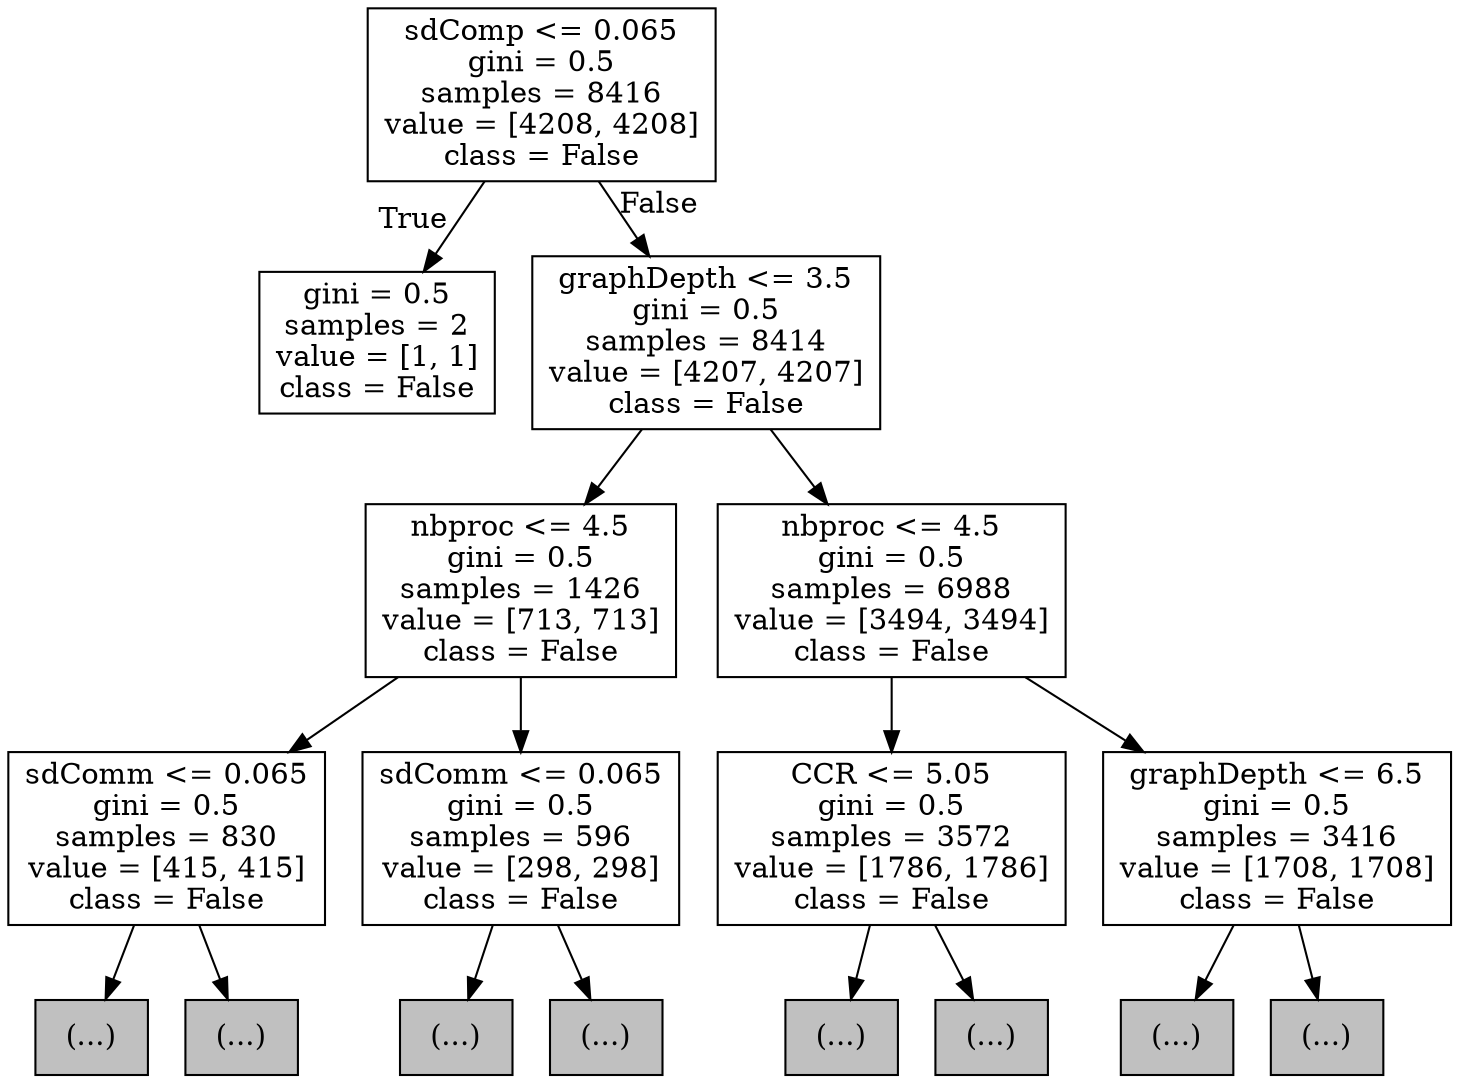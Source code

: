 digraph Tree {
node [shape=box, style="filled", color="black"] ;
0 [label="sdComp <= 0.065\ngini = 0.5\nsamples = 8416\nvalue = [4208, 4208]\nclass = False", fillcolor="#ffffff"] ;
1 [label="gini = 0.5\nsamples = 2\nvalue = [1, 1]\nclass = False", fillcolor="#ffffff"] ;
0 -> 1 [labeldistance=2.5, labelangle=45, headlabel="True"] ;
2 [label="graphDepth <= 3.5\ngini = 0.5\nsamples = 8414\nvalue = [4207, 4207]\nclass = False", fillcolor="#ffffff"] ;
0 -> 2 [labeldistance=2.5, labelangle=-45, headlabel="False"] ;
3 [label="nbproc <= 4.5\ngini = 0.5\nsamples = 1426\nvalue = [713, 713]\nclass = False", fillcolor="#ffffff"] ;
2 -> 3 ;
4 [label="sdComm <= 0.065\ngini = 0.5\nsamples = 830\nvalue = [415, 415]\nclass = False", fillcolor="#ffffff"] ;
3 -> 4 ;
5 [label="(...)", fillcolor="#C0C0C0"] ;
4 -> 5 ;
6 [label="(...)", fillcolor="#C0C0C0"] ;
4 -> 6 ;
23 [label="sdComm <= 0.065\ngini = 0.5\nsamples = 596\nvalue = [298, 298]\nclass = False", fillcolor="#ffffff"] ;
3 -> 23 ;
24 [label="(...)", fillcolor="#C0C0C0"] ;
23 -> 24 ;
25 [label="(...)", fillcolor="#C0C0C0"] ;
23 -> 25 ;
32 [label="nbproc <= 4.5\ngini = 0.5\nsamples = 6988\nvalue = [3494, 3494]\nclass = False", fillcolor="#ffffff"] ;
2 -> 32 ;
33 [label="CCR <= 5.05\ngini = 0.5\nsamples = 3572\nvalue = [1786, 1786]\nclass = False", fillcolor="#ffffff"] ;
32 -> 33 ;
34 [label="(...)", fillcolor="#C0C0C0"] ;
33 -> 34 ;
39 [label="(...)", fillcolor="#C0C0C0"] ;
33 -> 39 ;
102 [label="graphDepth <= 6.5\ngini = 0.5\nsamples = 3416\nvalue = [1708, 1708]\nclass = False", fillcolor="#ffffff"] ;
32 -> 102 ;
103 [label="(...)", fillcolor="#C0C0C0"] ;
102 -> 103 ;
124 [label="(...)", fillcolor="#C0C0C0"] ;
102 -> 124 ;
}